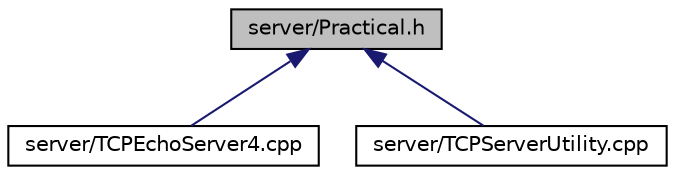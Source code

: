 digraph "server/Practical.h"
{
  edge [fontname="Helvetica",fontsize="10",labelfontname="Helvetica",labelfontsize="10"];
  node [fontname="Helvetica",fontsize="10",shape=record];
  Node1 [label="server/Practical.h",height=0.2,width=0.4,color="black", fillcolor="grey75", style="filled", fontcolor="black"];
  Node1 -> Node2 [dir="back",color="midnightblue",fontsize="10",style="solid",fontname="Helvetica"];
  Node2 [label="server/TCPEchoServer4.cpp",height=0.2,width=0.4,color="black", fillcolor="white", style="filled",URL="$TCPEchoServer4_8cpp.html"];
  Node1 -> Node3 [dir="back",color="midnightblue",fontsize="10",style="solid",fontname="Helvetica"];
  Node3 [label="server/TCPServerUtility.cpp",height=0.2,width=0.4,color="black", fillcolor="white", style="filled",URL="$TCPServerUtility_8cpp.html"];
}
